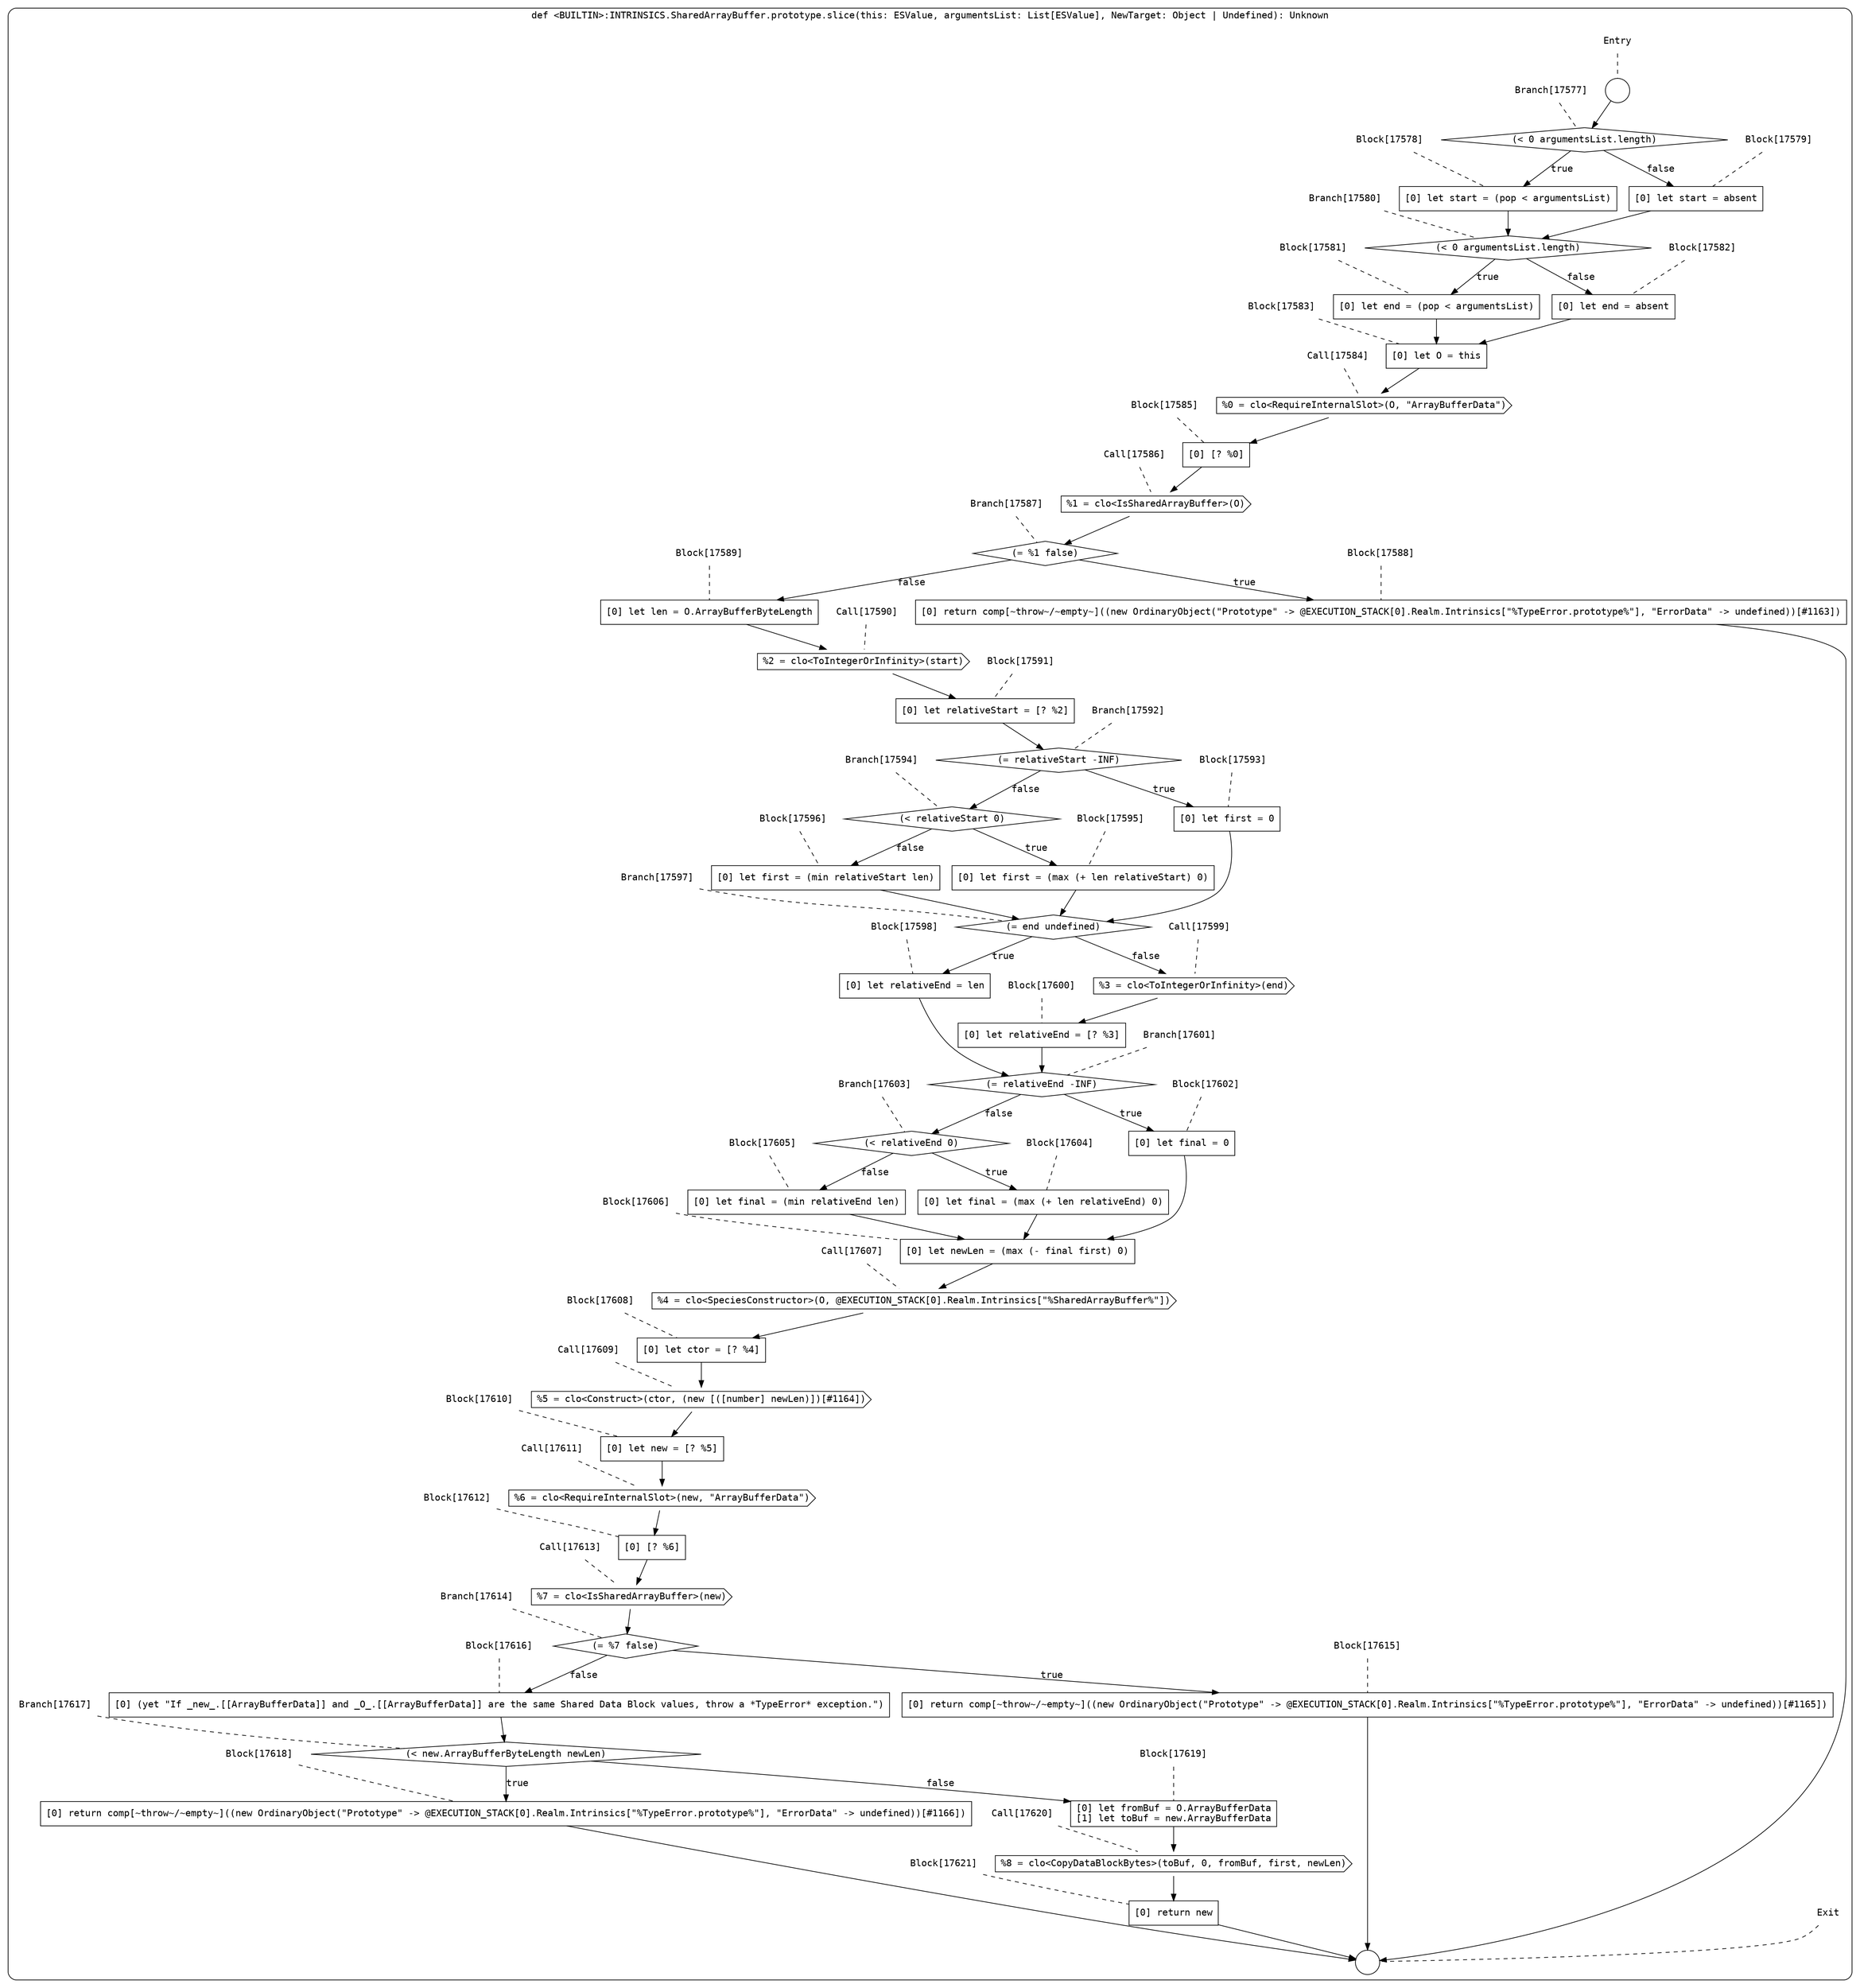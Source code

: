 digraph {
  graph [fontname = "Consolas"]
  node [fontname = "Consolas"]
  edge [fontname = "Consolas"]
  subgraph cluster2493 {
    label = "def <BUILTIN>:INTRINSICS.SharedArrayBuffer.prototype.slice(this: ESValue, argumentsList: List[ESValue], NewTarget: Object | Undefined): Unknown"
    style = rounded
    cluster2493_entry_name [shape=none, label=<<font color="black">Entry</font>>]
    cluster2493_entry_name -> cluster2493_entry [arrowhead=none, color="black", style=dashed]
    cluster2493_entry [shape=circle label=" " color="black" fillcolor="white" style=filled]
    cluster2493_entry -> node17577 [color="black"]
    cluster2493_exit_name [shape=none, label=<<font color="black">Exit</font>>]
    cluster2493_exit_name -> cluster2493_exit [arrowhead=none, color="black", style=dashed]
    cluster2493_exit [shape=circle label=" " color="black" fillcolor="white" style=filled]
    node17577_name [shape=none, label=<<font color="black">Branch[17577]</font>>]
    node17577_name -> node17577 [arrowhead=none, color="black", style=dashed]
    node17577 [shape=diamond, label=<<font color="black">(&lt; 0 argumentsList.length)</font>> color="black" fillcolor="white", style=filled]
    node17577 -> node17578 [label=<<font color="black">true</font>> color="black"]
    node17577 -> node17579 [label=<<font color="black">false</font>> color="black"]
    node17578_name [shape=none, label=<<font color="black">Block[17578]</font>>]
    node17578_name -> node17578 [arrowhead=none, color="black", style=dashed]
    node17578 [shape=box, label=<<font color="black">[0] let start = (pop &lt; argumentsList)<BR ALIGN="LEFT"/></font>> color="black" fillcolor="white", style=filled]
    node17578 -> node17580 [color="black"]
    node17579_name [shape=none, label=<<font color="black">Block[17579]</font>>]
    node17579_name -> node17579 [arrowhead=none, color="black", style=dashed]
    node17579 [shape=box, label=<<font color="black">[0] let start = absent<BR ALIGN="LEFT"/></font>> color="black" fillcolor="white", style=filled]
    node17579 -> node17580 [color="black"]
    node17580_name [shape=none, label=<<font color="black">Branch[17580]</font>>]
    node17580_name -> node17580 [arrowhead=none, color="black", style=dashed]
    node17580 [shape=diamond, label=<<font color="black">(&lt; 0 argumentsList.length)</font>> color="black" fillcolor="white", style=filled]
    node17580 -> node17581 [label=<<font color="black">true</font>> color="black"]
    node17580 -> node17582 [label=<<font color="black">false</font>> color="black"]
    node17581_name [shape=none, label=<<font color="black">Block[17581]</font>>]
    node17581_name -> node17581 [arrowhead=none, color="black", style=dashed]
    node17581 [shape=box, label=<<font color="black">[0] let end = (pop &lt; argumentsList)<BR ALIGN="LEFT"/></font>> color="black" fillcolor="white", style=filled]
    node17581 -> node17583 [color="black"]
    node17582_name [shape=none, label=<<font color="black">Block[17582]</font>>]
    node17582_name -> node17582 [arrowhead=none, color="black", style=dashed]
    node17582 [shape=box, label=<<font color="black">[0] let end = absent<BR ALIGN="LEFT"/></font>> color="black" fillcolor="white", style=filled]
    node17582 -> node17583 [color="black"]
    node17583_name [shape=none, label=<<font color="black">Block[17583]</font>>]
    node17583_name -> node17583 [arrowhead=none, color="black", style=dashed]
    node17583 [shape=box, label=<<font color="black">[0] let O = this<BR ALIGN="LEFT"/></font>> color="black" fillcolor="white", style=filled]
    node17583 -> node17584 [color="black"]
    node17584_name [shape=none, label=<<font color="black">Call[17584]</font>>]
    node17584_name -> node17584 [arrowhead=none, color="black", style=dashed]
    node17584 [shape=cds, label=<<font color="black">%0 = clo&lt;RequireInternalSlot&gt;(O, &quot;ArrayBufferData&quot;)</font>> color="black" fillcolor="white", style=filled]
    node17584 -> node17585 [color="black"]
    node17585_name [shape=none, label=<<font color="black">Block[17585]</font>>]
    node17585_name -> node17585 [arrowhead=none, color="black", style=dashed]
    node17585 [shape=box, label=<<font color="black">[0] [? %0]<BR ALIGN="LEFT"/></font>> color="black" fillcolor="white", style=filled]
    node17585 -> node17586 [color="black"]
    node17586_name [shape=none, label=<<font color="black">Call[17586]</font>>]
    node17586_name -> node17586 [arrowhead=none, color="black", style=dashed]
    node17586 [shape=cds, label=<<font color="black">%1 = clo&lt;IsSharedArrayBuffer&gt;(O)</font>> color="black" fillcolor="white", style=filled]
    node17586 -> node17587 [color="black"]
    node17587_name [shape=none, label=<<font color="black">Branch[17587]</font>>]
    node17587_name -> node17587 [arrowhead=none, color="black", style=dashed]
    node17587 [shape=diamond, label=<<font color="black">(= %1 false)</font>> color="black" fillcolor="white", style=filled]
    node17587 -> node17588 [label=<<font color="black">true</font>> color="black"]
    node17587 -> node17589 [label=<<font color="black">false</font>> color="black"]
    node17588_name [shape=none, label=<<font color="black">Block[17588]</font>>]
    node17588_name -> node17588 [arrowhead=none, color="black", style=dashed]
    node17588 [shape=box, label=<<font color="black">[0] return comp[~throw~/~empty~]((new OrdinaryObject(&quot;Prototype&quot; -&gt; @EXECUTION_STACK[0].Realm.Intrinsics[&quot;%TypeError.prototype%&quot;], &quot;ErrorData&quot; -&gt; undefined))[#1163])<BR ALIGN="LEFT"/></font>> color="black" fillcolor="white", style=filled]
    node17588 -> cluster2493_exit [color="black"]
    node17589_name [shape=none, label=<<font color="black">Block[17589]</font>>]
    node17589_name -> node17589 [arrowhead=none, color="black", style=dashed]
    node17589 [shape=box, label=<<font color="black">[0] let len = O.ArrayBufferByteLength<BR ALIGN="LEFT"/></font>> color="black" fillcolor="white", style=filled]
    node17589 -> node17590 [color="black"]
    node17590_name [shape=none, label=<<font color="black">Call[17590]</font>>]
    node17590_name -> node17590 [arrowhead=none, color="black", style=dashed]
    node17590 [shape=cds, label=<<font color="black">%2 = clo&lt;ToIntegerOrInfinity&gt;(start)</font>> color="black" fillcolor="white", style=filled]
    node17590 -> node17591 [color="black"]
    node17591_name [shape=none, label=<<font color="black">Block[17591]</font>>]
    node17591_name -> node17591 [arrowhead=none, color="black", style=dashed]
    node17591 [shape=box, label=<<font color="black">[0] let relativeStart = [? %2]<BR ALIGN="LEFT"/></font>> color="black" fillcolor="white", style=filled]
    node17591 -> node17592 [color="black"]
    node17592_name [shape=none, label=<<font color="black">Branch[17592]</font>>]
    node17592_name -> node17592 [arrowhead=none, color="black", style=dashed]
    node17592 [shape=diamond, label=<<font color="black">(= relativeStart -INF)</font>> color="black" fillcolor="white", style=filled]
    node17592 -> node17593 [label=<<font color="black">true</font>> color="black"]
    node17592 -> node17594 [label=<<font color="black">false</font>> color="black"]
    node17593_name [shape=none, label=<<font color="black">Block[17593]</font>>]
    node17593_name -> node17593 [arrowhead=none, color="black", style=dashed]
    node17593 [shape=box, label=<<font color="black">[0] let first = 0<BR ALIGN="LEFT"/></font>> color="black" fillcolor="white", style=filled]
    node17593 -> node17597 [color="black"]
    node17594_name [shape=none, label=<<font color="black">Branch[17594]</font>>]
    node17594_name -> node17594 [arrowhead=none, color="black", style=dashed]
    node17594 [shape=diamond, label=<<font color="black">(&lt; relativeStart 0)</font>> color="black" fillcolor="white", style=filled]
    node17594 -> node17595 [label=<<font color="black">true</font>> color="black"]
    node17594 -> node17596 [label=<<font color="black">false</font>> color="black"]
    node17597_name [shape=none, label=<<font color="black">Branch[17597]</font>>]
    node17597_name -> node17597 [arrowhead=none, color="black", style=dashed]
    node17597 [shape=diamond, label=<<font color="black">(= end undefined)</font>> color="black" fillcolor="white", style=filled]
    node17597 -> node17598 [label=<<font color="black">true</font>> color="black"]
    node17597 -> node17599 [label=<<font color="black">false</font>> color="black"]
    node17595_name [shape=none, label=<<font color="black">Block[17595]</font>>]
    node17595_name -> node17595 [arrowhead=none, color="black", style=dashed]
    node17595 [shape=box, label=<<font color="black">[0] let first = (max (+ len relativeStart) 0)<BR ALIGN="LEFT"/></font>> color="black" fillcolor="white", style=filled]
    node17595 -> node17597 [color="black"]
    node17596_name [shape=none, label=<<font color="black">Block[17596]</font>>]
    node17596_name -> node17596 [arrowhead=none, color="black", style=dashed]
    node17596 [shape=box, label=<<font color="black">[0] let first = (min relativeStart len)<BR ALIGN="LEFT"/></font>> color="black" fillcolor="white", style=filled]
    node17596 -> node17597 [color="black"]
    node17598_name [shape=none, label=<<font color="black">Block[17598]</font>>]
    node17598_name -> node17598 [arrowhead=none, color="black", style=dashed]
    node17598 [shape=box, label=<<font color="black">[0] let relativeEnd = len<BR ALIGN="LEFT"/></font>> color="black" fillcolor="white", style=filled]
    node17598 -> node17601 [color="black"]
    node17599_name [shape=none, label=<<font color="black">Call[17599]</font>>]
    node17599_name -> node17599 [arrowhead=none, color="black", style=dashed]
    node17599 [shape=cds, label=<<font color="black">%3 = clo&lt;ToIntegerOrInfinity&gt;(end)</font>> color="black" fillcolor="white", style=filled]
    node17599 -> node17600 [color="black"]
    node17601_name [shape=none, label=<<font color="black">Branch[17601]</font>>]
    node17601_name -> node17601 [arrowhead=none, color="black", style=dashed]
    node17601 [shape=diamond, label=<<font color="black">(= relativeEnd -INF)</font>> color="black" fillcolor="white", style=filled]
    node17601 -> node17602 [label=<<font color="black">true</font>> color="black"]
    node17601 -> node17603 [label=<<font color="black">false</font>> color="black"]
    node17600_name [shape=none, label=<<font color="black">Block[17600]</font>>]
    node17600_name -> node17600 [arrowhead=none, color="black", style=dashed]
    node17600 [shape=box, label=<<font color="black">[0] let relativeEnd = [? %3]<BR ALIGN="LEFT"/></font>> color="black" fillcolor="white", style=filled]
    node17600 -> node17601 [color="black"]
    node17602_name [shape=none, label=<<font color="black">Block[17602]</font>>]
    node17602_name -> node17602 [arrowhead=none, color="black", style=dashed]
    node17602 [shape=box, label=<<font color="black">[0] let final = 0<BR ALIGN="LEFT"/></font>> color="black" fillcolor="white", style=filled]
    node17602 -> node17606 [color="black"]
    node17603_name [shape=none, label=<<font color="black">Branch[17603]</font>>]
    node17603_name -> node17603 [arrowhead=none, color="black", style=dashed]
    node17603 [shape=diamond, label=<<font color="black">(&lt; relativeEnd 0)</font>> color="black" fillcolor="white", style=filled]
    node17603 -> node17604 [label=<<font color="black">true</font>> color="black"]
    node17603 -> node17605 [label=<<font color="black">false</font>> color="black"]
    node17606_name [shape=none, label=<<font color="black">Block[17606]</font>>]
    node17606_name -> node17606 [arrowhead=none, color="black", style=dashed]
    node17606 [shape=box, label=<<font color="black">[0] let newLen = (max (- final first) 0)<BR ALIGN="LEFT"/></font>> color="black" fillcolor="white", style=filled]
    node17606 -> node17607 [color="black"]
    node17604_name [shape=none, label=<<font color="black">Block[17604]</font>>]
    node17604_name -> node17604 [arrowhead=none, color="black", style=dashed]
    node17604 [shape=box, label=<<font color="black">[0] let final = (max (+ len relativeEnd) 0)<BR ALIGN="LEFT"/></font>> color="black" fillcolor="white", style=filled]
    node17604 -> node17606 [color="black"]
    node17605_name [shape=none, label=<<font color="black">Block[17605]</font>>]
    node17605_name -> node17605 [arrowhead=none, color="black", style=dashed]
    node17605 [shape=box, label=<<font color="black">[0] let final = (min relativeEnd len)<BR ALIGN="LEFT"/></font>> color="black" fillcolor="white", style=filled]
    node17605 -> node17606 [color="black"]
    node17607_name [shape=none, label=<<font color="black">Call[17607]</font>>]
    node17607_name -> node17607 [arrowhead=none, color="black", style=dashed]
    node17607 [shape=cds, label=<<font color="black">%4 = clo&lt;SpeciesConstructor&gt;(O, @EXECUTION_STACK[0].Realm.Intrinsics[&quot;%SharedArrayBuffer%&quot;])</font>> color="black" fillcolor="white", style=filled]
    node17607 -> node17608 [color="black"]
    node17608_name [shape=none, label=<<font color="black">Block[17608]</font>>]
    node17608_name -> node17608 [arrowhead=none, color="black", style=dashed]
    node17608 [shape=box, label=<<font color="black">[0] let ctor = [? %4]<BR ALIGN="LEFT"/></font>> color="black" fillcolor="white", style=filled]
    node17608 -> node17609 [color="black"]
    node17609_name [shape=none, label=<<font color="black">Call[17609]</font>>]
    node17609_name -> node17609 [arrowhead=none, color="black", style=dashed]
    node17609 [shape=cds, label=<<font color="black">%5 = clo&lt;Construct&gt;(ctor, (new [([number] newLen)])[#1164])</font>> color="black" fillcolor="white", style=filled]
    node17609 -> node17610 [color="black"]
    node17610_name [shape=none, label=<<font color="black">Block[17610]</font>>]
    node17610_name -> node17610 [arrowhead=none, color="black", style=dashed]
    node17610 [shape=box, label=<<font color="black">[0] let new = [? %5]<BR ALIGN="LEFT"/></font>> color="black" fillcolor="white", style=filled]
    node17610 -> node17611 [color="black"]
    node17611_name [shape=none, label=<<font color="black">Call[17611]</font>>]
    node17611_name -> node17611 [arrowhead=none, color="black", style=dashed]
    node17611 [shape=cds, label=<<font color="black">%6 = clo&lt;RequireInternalSlot&gt;(new, &quot;ArrayBufferData&quot;)</font>> color="black" fillcolor="white", style=filled]
    node17611 -> node17612 [color="black"]
    node17612_name [shape=none, label=<<font color="black">Block[17612]</font>>]
    node17612_name -> node17612 [arrowhead=none, color="black", style=dashed]
    node17612 [shape=box, label=<<font color="black">[0] [? %6]<BR ALIGN="LEFT"/></font>> color="black" fillcolor="white", style=filled]
    node17612 -> node17613 [color="black"]
    node17613_name [shape=none, label=<<font color="black">Call[17613]</font>>]
    node17613_name -> node17613 [arrowhead=none, color="black", style=dashed]
    node17613 [shape=cds, label=<<font color="black">%7 = clo&lt;IsSharedArrayBuffer&gt;(new)</font>> color="black" fillcolor="white", style=filled]
    node17613 -> node17614 [color="black"]
    node17614_name [shape=none, label=<<font color="black">Branch[17614]</font>>]
    node17614_name -> node17614 [arrowhead=none, color="black", style=dashed]
    node17614 [shape=diamond, label=<<font color="black">(= %7 false)</font>> color="black" fillcolor="white", style=filled]
    node17614 -> node17615 [label=<<font color="black">true</font>> color="black"]
    node17614 -> node17616 [label=<<font color="black">false</font>> color="black"]
    node17615_name [shape=none, label=<<font color="black">Block[17615]</font>>]
    node17615_name -> node17615 [arrowhead=none, color="black", style=dashed]
    node17615 [shape=box, label=<<font color="black">[0] return comp[~throw~/~empty~]((new OrdinaryObject(&quot;Prototype&quot; -&gt; @EXECUTION_STACK[0].Realm.Intrinsics[&quot;%TypeError.prototype%&quot;], &quot;ErrorData&quot; -&gt; undefined))[#1165])<BR ALIGN="LEFT"/></font>> color="black" fillcolor="white", style=filled]
    node17615 -> cluster2493_exit [color="black"]
    node17616_name [shape=none, label=<<font color="black">Block[17616]</font>>]
    node17616_name -> node17616 [arrowhead=none, color="black", style=dashed]
    node17616 [shape=box, label=<<font color="black">[0] (yet &quot;If _new_.[[ArrayBufferData]] and _O_.[[ArrayBufferData]] are the same Shared Data Block values, throw a *TypeError* exception.&quot;)<BR ALIGN="LEFT"/></font>> color="black" fillcolor="white", style=filled]
    node17616 -> node17617 [color="black"]
    node17617_name [shape=none, label=<<font color="black">Branch[17617]</font>>]
    node17617_name -> node17617 [arrowhead=none, color="black", style=dashed]
    node17617 [shape=diamond, label=<<font color="black">(&lt; new.ArrayBufferByteLength newLen)</font>> color="black" fillcolor="white", style=filled]
    node17617 -> node17618 [label=<<font color="black">true</font>> color="black"]
    node17617 -> node17619 [label=<<font color="black">false</font>> color="black"]
    node17618_name [shape=none, label=<<font color="black">Block[17618]</font>>]
    node17618_name -> node17618 [arrowhead=none, color="black", style=dashed]
    node17618 [shape=box, label=<<font color="black">[0] return comp[~throw~/~empty~]((new OrdinaryObject(&quot;Prototype&quot; -&gt; @EXECUTION_STACK[0].Realm.Intrinsics[&quot;%TypeError.prototype%&quot;], &quot;ErrorData&quot; -&gt; undefined))[#1166])<BR ALIGN="LEFT"/></font>> color="black" fillcolor="white", style=filled]
    node17618 -> cluster2493_exit [color="black"]
    node17619_name [shape=none, label=<<font color="black">Block[17619]</font>>]
    node17619_name -> node17619 [arrowhead=none, color="black", style=dashed]
    node17619 [shape=box, label=<<font color="black">[0] let fromBuf = O.ArrayBufferData<BR ALIGN="LEFT"/>[1] let toBuf = new.ArrayBufferData<BR ALIGN="LEFT"/></font>> color="black" fillcolor="white", style=filled]
    node17619 -> node17620 [color="black"]
    node17620_name [shape=none, label=<<font color="black">Call[17620]</font>>]
    node17620_name -> node17620 [arrowhead=none, color="black", style=dashed]
    node17620 [shape=cds, label=<<font color="black">%8 = clo&lt;CopyDataBlockBytes&gt;(toBuf, 0, fromBuf, first, newLen)</font>> color="black" fillcolor="white", style=filled]
    node17620 -> node17621 [color="black"]
    node17621_name [shape=none, label=<<font color="black">Block[17621]</font>>]
    node17621_name -> node17621 [arrowhead=none, color="black", style=dashed]
    node17621 [shape=box, label=<<font color="black">[0] return new<BR ALIGN="LEFT"/></font>> color="black" fillcolor="white", style=filled]
    node17621 -> cluster2493_exit [color="black"]
  }
}